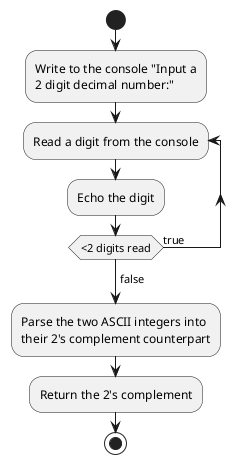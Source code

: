 @startuml
'https://plantuml.com/activity-diagram-beta

start
:Write to the console "Input a
2 digit decimal number:";
repeat :Read a digit from the console;
:Echo the digit;
repeat while (<2 digits read) is (true);
-> false;
:Parse the two ASCII integers into
their 2's complement counterpart;
:Return the 2's complement;
stop


@enduml
